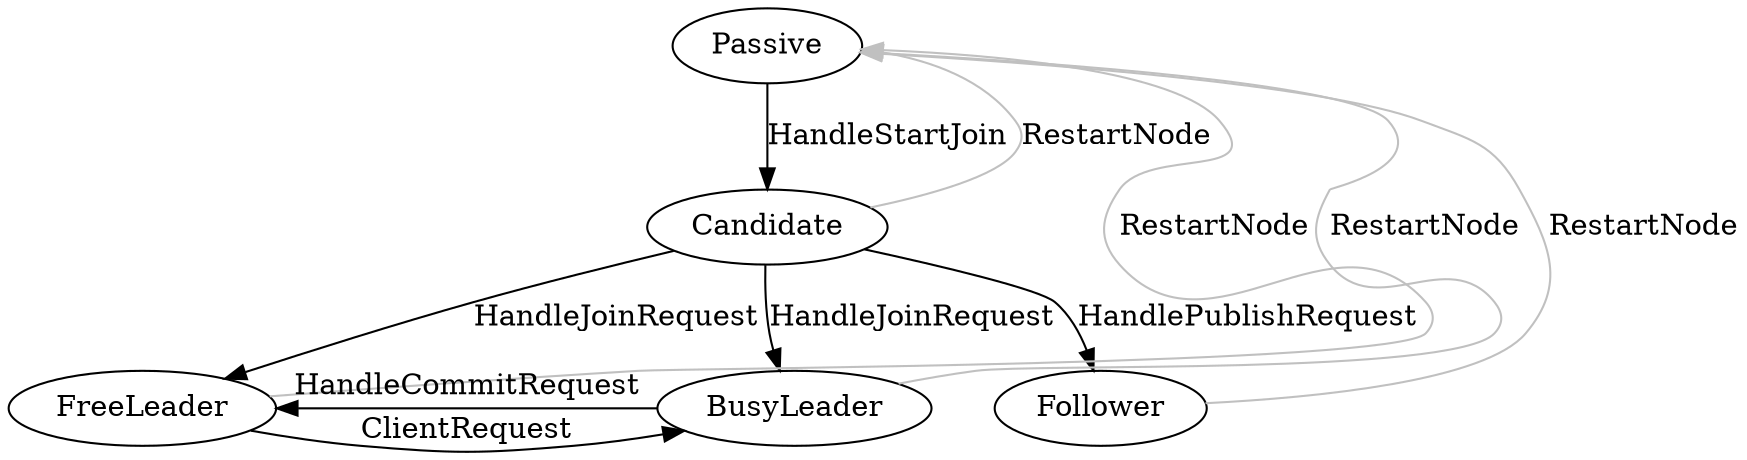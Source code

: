 digraph NodeModes {
    Passive -> Candidate [label=HandleStartJoin];
    Candidate -> FreeLeader [label=HandleJoinRequest];
    Candidate -> BusyLeader [label=HandleJoinRequest];
    FreeLeader -> BusyLeader [label=ClientRequest];
    Candidate -> Follower [label=HandlePublishRequest];
    BusyLeader -> FreeLeader [label=HandleCommitRequest];
    {Candidate FreeLeader BusyLeader Follower} -> Passive [label=RestartNode, color=gray, constraint=false];

    { rank=same; FreeLeader BusyLeader }
}